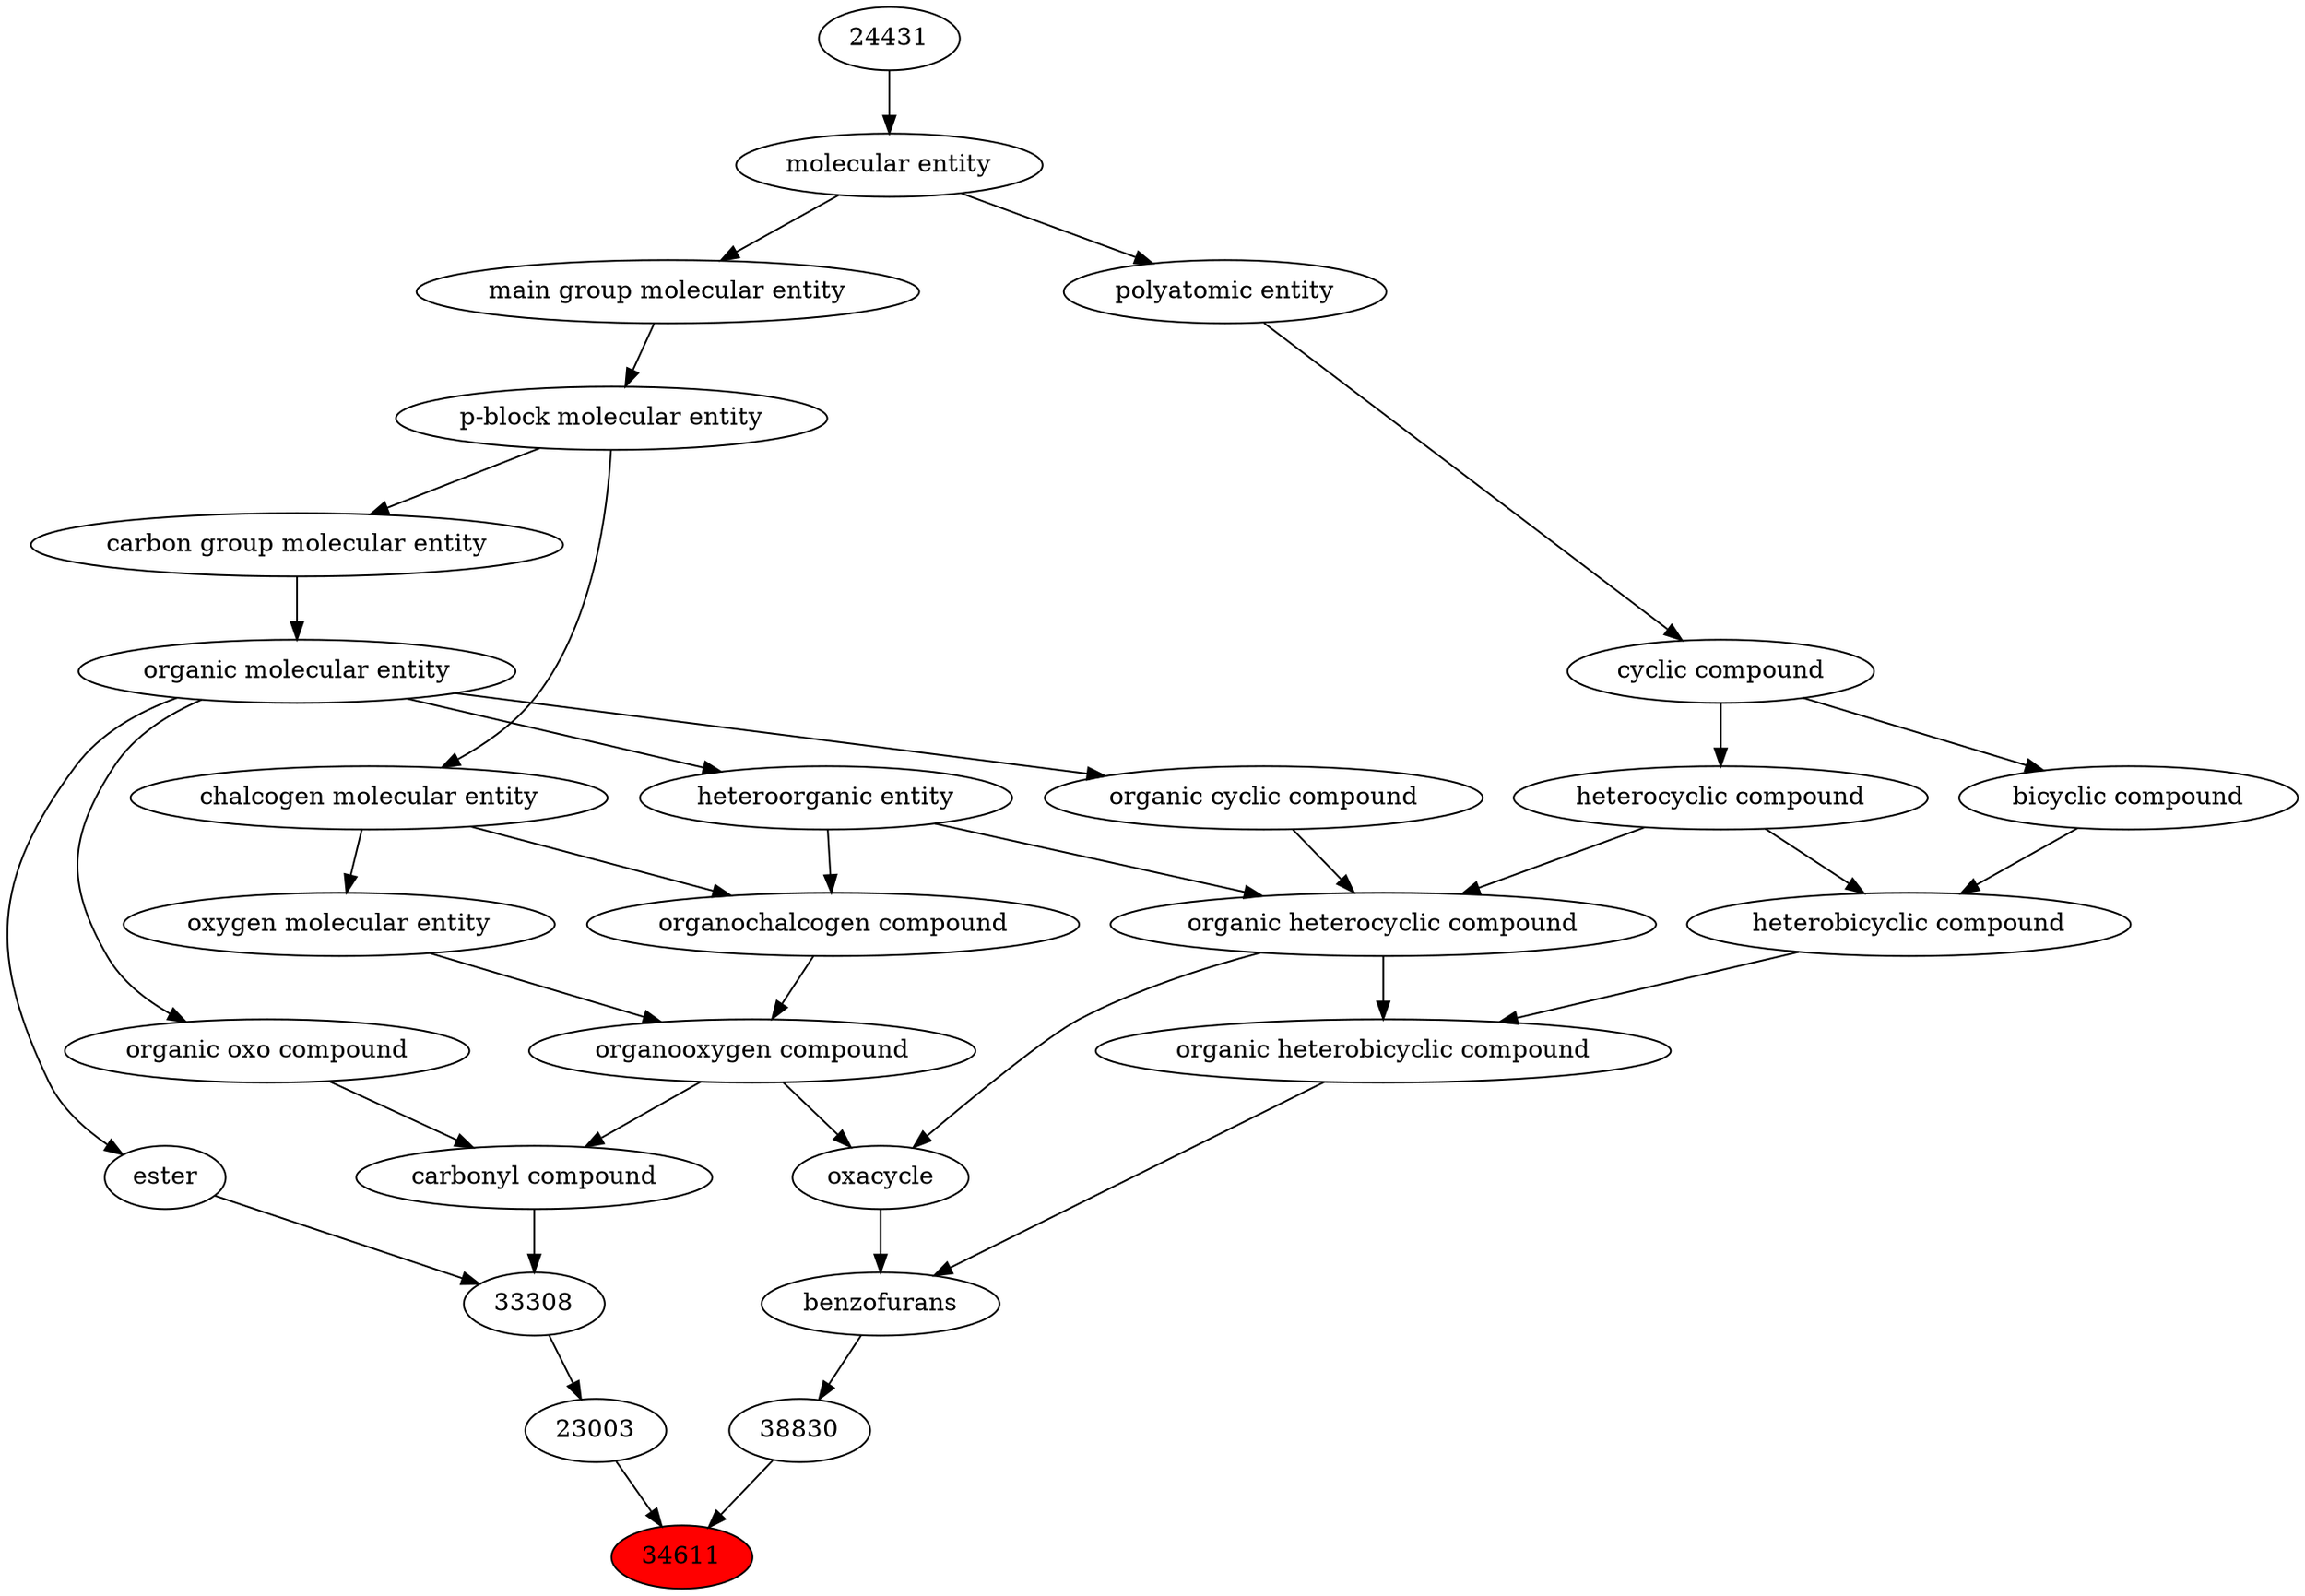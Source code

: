 digraph tree{ 
34611 [label="34611" fillcolor=red style=filled]
23003 -> 34611
38830 -> 34611
23003 [label="23003"]
33308 -> 23003
38830 [label="38830"]
35259 -> 38830
33308 [label="33308"]
36586 -> 33308
35701 -> 33308
35259 [label="benzofurans"]
38104 -> 35259
27171 -> 35259
36586 [label="carbonyl compound"]
36587 -> 36586
36963 -> 36586
35701 [label="ester"]
50860 -> 35701
38104 [label="oxacycle"]
24532 -> 38104
36963 -> 38104
27171 [label="organic heterobicyclic compound"]
33672 -> 27171
24532 -> 27171
36587 [label="organic oxo compound"]
50860 -> 36587
36963 [label="organooxygen compound"]
36962 -> 36963
25806 -> 36963
50860 [label="organic molecular entity"]
33582 -> 50860
24532 [label="organic heterocyclic compound"]
33285 -> 24532
33832 -> 24532
5686 -> 24532
33672 [label="heterobicyclic compound"]
33636 -> 33672
5686 -> 33672
36962 [label="organochalcogen compound"]
33285 -> 36962
33304 -> 36962
25806 [label="oxygen molecular entity"]
33304 -> 25806
33582 [label="carbon group molecular entity"]
33675 -> 33582
33285 [label="heteroorganic entity"]
50860 -> 33285
33832 [label="organic cyclic compound"]
50860 -> 33832
5686 [label="heterocyclic compound"]
33595 -> 5686
33636 [label="bicyclic compound"]
33595 -> 33636
33304 [label="chalcogen molecular entity"]
33675 -> 33304
33675 [label="p-block molecular entity"]
33579 -> 33675
33595 [label="cyclic compound"]
36357 -> 33595
33579 [label="main group molecular entity"]
23367 -> 33579
36357 [label="polyatomic entity"]
23367 -> 36357
23367 [label="molecular entity"]
24431 -> 23367
24431 [label="24431"]
}